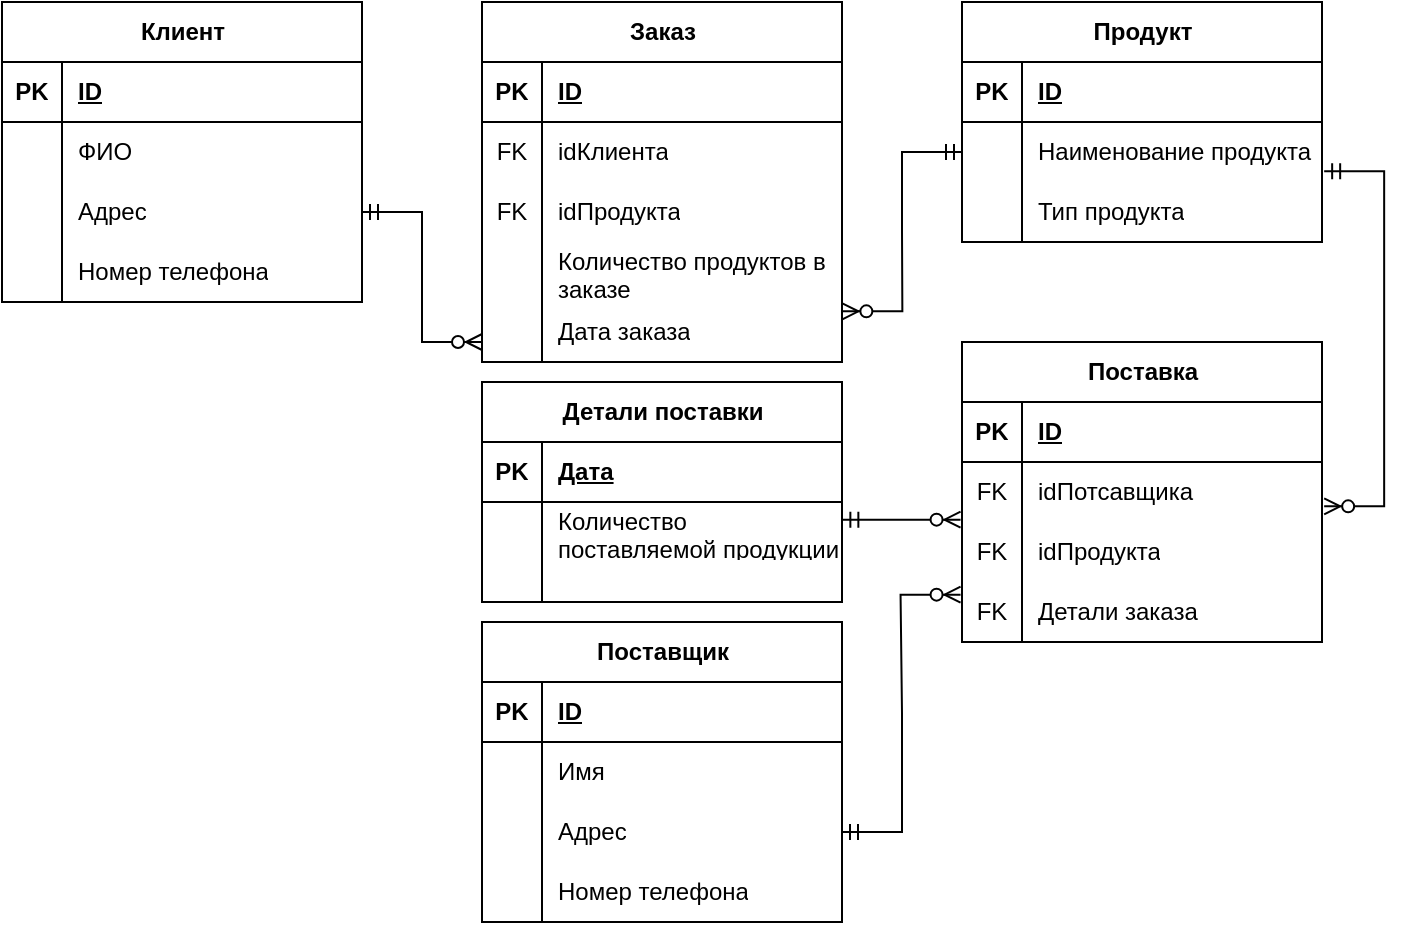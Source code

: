 <mxfile version="21.1.2" type="device">
  <diagram name="Page-1" id="e56a1550-8fbb-45ad-956c-1786394a9013">
    <mxGraphModel dx="824" dy="1772" grid="1" gridSize="10" guides="1" tooltips="1" connect="1" arrows="1" fold="1" page="1" pageScale="1" pageWidth="1100" pageHeight="850" background="none" math="0" shadow="0">
      <root>
        <mxCell id="0" />
        <mxCell id="1" parent="0" />
        <mxCell id="4J-q9b5O59UkSo8UKCiJ-1" value="Поставщик" style="shape=table;startSize=30;container=1;collapsible=1;childLayout=tableLayout;fixedRows=1;rowLines=0;fontStyle=1;align=center;resizeLast=1;html=1;" vertex="1" parent="1">
          <mxGeometry x="470" y="220" width="180" height="150" as="geometry" />
        </mxCell>
        <mxCell id="4J-q9b5O59UkSo8UKCiJ-2" value="" style="shape=tableRow;horizontal=0;startSize=0;swimlaneHead=0;swimlaneBody=0;fillColor=none;collapsible=0;dropTarget=0;points=[[0,0.5],[1,0.5]];portConstraint=eastwest;top=0;left=0;right=0;bottom=1;" vertex="1" parent="4J-q9b5O59UkSo8UKCiJ-1">
          <mxGeometry y="30" width="180" height="30" as="geometry" />
        </mxCell>
        <mxCell id="4J-q9b5O59UkSo8UKCiJ-3" value="PK" style="shape=partialRectangle;connectable=0;fillColor=none;top=0;left=0;bottom=0;right=0;fontStyle=1;overflow=hidden;whiteSpace=wrap;html=1;" vertex="1" parent="4J-q9b5O59UkSo8UKCiJ-2">
          <mxGeometry width="30" height="30" as="geometry">
            <mxRectangle width="30" height="30" as="alternateBounds" />
          </mxGeometry>
        </mxCell>
        <mxCell id="4J-q9b5O59UkSo8UKCiJ-4" value="ID" style="shape=partialRectangle;connectable=0;fillColor=none;top=0;left=0;bottom=0;right=0;align=left;spacingLeft=6;fontStyle=5;overflow=hidden;whiteSpace=wrap;html=1;" vertex="1" parent="4J-q9b5O59UkSo8UKCiJ-2">
          <mxGeometry x="30" width="150" height="30" as="geometry">
            <mxRectangle width="150" height="30" as="alternateBounds" />
          </mxGeometry>
        </mxCell>
        <mxCell id="4J-q9b5O59UkSo8UKCiJ-5" value="" style="shape=tableRow;horizontal=0;startSize=0;swimlaneHead=0;swimlaneBody=0;fillColor=none;collapsible=0;dropTarget=0;points=[[0,0.5],[1,0.5]];portConstraint=eastwest;top=0;left=0;right=0;bottom=0;" vertex="1" parent="4J-q9b5O59UkSo8UKCiJ-1">
          <mxGeometry y="60" width="180" height="30" as="geometry" />
        </mxCell>
        <mxCell id="4J-q9b5O59UkSo8UKCiJ-6" value="" style="shape=partialRectangle;connectable=0;fillColor=none;top=0;left=0;bottom=0;right=0;editable=1;overflow=hidden;whiteSpace=wrap;html=1;" vertex="1" parent="4J-q9b5O59UkSo8UKCiJ-5">
          <mxGeometry width="30" height="30" as="geometry">
            <mxRectangle width="30" height="30" as="alternateBounds" />
          </mxGeometry>
        </mxCell>
        <mxCell id="4J-q9b5O59UkSo8UKCiJ-7" value="Имя" style="shape=partialRectangle;connectable=0;fillColor=none;top=0;left=0;bottom=0;right=0;align=left;spacingLeft=6;overflow=hidden;whiteSpace=wrap;html=1;" vertex="1" parent="4J-q9b5O59UkSo8UKCiJ-5">
          <mxGeometry x="30" width="150" height="30" as="geometry">
            <mxRectangle width="150" height="30" as="alternateBounds" />
          </mxGeometry>
        </mxCell>
        <mxCell id="4J-q9b5O59UkSo8UKCiJ-8" value="" style="shape=tableRow;horizontal=0;startSize=0;swimlaneHead=0;swimlaneBody=0;fillColor=none;collapsible=0;dropTarget=0;points=[[0,0.5],[1,0.5]];portConstraint=eastwest;top=0;left=0;right=0;bottom=0;" vertex="1" parent="4J-q9b5O59UkSo8UKCiJ-1">
          <mxGeometry y="90" width="180" height="30" as="geometry" />
        </mxCell>
        <mxCell id="4J-q9b5O59UkSo8UKCiJ-9" value="" style="shape=partialRectangle;connectable=0;fillColor=none;top=0;left=0;bottom=0;right=0;editable=1;overflow=hidden;whiteSpace=wrap;html=1;" vertex="1" parent="4J-q9b5O59UkSo8UKCiJ-8">
          <mxGeometry width="30" height="30" as="geometry">
            <mxRectangle width="30" height="30" as="alternateBounds" />
          </mxGeometry>
        </mxCell>
        <mxCell id="4J-q9b5O59UkSo8UKCiJ-10" value="Адрес" style="shape=partialRectangle;connectable=0;fillColor=none;top=0;left=0;bottom=0;right=0;align=left;spacingLeft=6;overflow=hidden;whiteSpace=wrap;html=1;" vertex="1" parent="4J-q9b5O59UkSo8UKCiJ-8">
          <mxGeometry x="30" width="150" height="30" as="geometry">
            <mxRectangle width="150" height="30" as="alternateBounds" />
          </mxGeometry>
        </mxCell>
        <mxCell id="4J-q9b5O59UkSo8UKCiJ-11" value="" style="shape=tableRow;horizontal=0;startSize=0;swimlaneHead=0;swimlaneBody=0;fillColor=none;collapsible=0;dropTarget=0;points=[[0,0.5],[1,0.5]];portConstraint=eastwest;top=0;left=0;right=0;bottom=0;" vertex="1" parent="4J-q9b5O59UkSo8UKCiJ-1">
          <mxGeometry y="120" width="180" height="30" as="geometry" />
        </mxCell>
        <mxCell id="4J-q9b5O59UkSo8UKCiJ-12" value="" style="shape=partialRectangle;connectable=0;fillColor=none;top=0;left=0;bottom=0;right=0;editable=1;overflow=hidden;whiteSpace=wrap;html=1;" vertex="1" parent="4J-q9b5O59UkSo8UKCiJ-11">
          <mxGeometry width="30" height="30" as="geometry">
            <mxRectangle width="30" height="30" as="alternateBounds" />
          </mxGeometry>
        </mxCell>
        <mxCell id="4J-q9b5O59UkSo8UKCiJ-13" value="Номер телефона" style="shape=partialRectangle;connectable=0;fillColor=none;top=0;left=0;bottom=0;right=0;align=left;spacingLeft=6;overflow=hidden;whiteSpace=wrap;html=1;" vertex="1" parent="4J-q9b5O59UkSo8UKCiJ-11">
          <mxGeometry x="30" width="150" height="30" as="geometry">
            <mxRectangle width="150" height="30" as="alternateBounds" />
          </mxGeometry>
        </mxCell>
        <mxCell id="4J-q9b5O59UkSo8UKCiJ-26" value="Заказ" style="shape=table;startSize=30;container=1;collapsible=1;childLayout=tableLayout;fixedRows=1;rowLines=0;fontStyle=1;align=center;resizeLast=1;html=1;" vertex="1" parent="1">
          <mxGeometry x="470" y="-90" width="180" height="180" as="geometry" />
        </mxCell>
        <mxCell id="4J-q9b5O59UkSo8UKCiJ-27" value="" style="shape=tableRow;horizontal=0;startSize=0;swimlaneHead=0;swimlaneBody=0;fillColor=none;collapsible=0;dropTarget=0;points=[[0,0.5],[1,0.5]];portConstraint=eastwest;top=0;left=0;right=0;bottom=1;" vertex="1" parent="4J-q9b5O59UkSo8UKCiJ-26">
          <mxGeometry y="30" width="180" height="30" as="geometry" />
        </mxCell>
        <mxCell id="4J-q9b5O59UkSo8UKCiJ-28" value="PK" style="shape=partialRectangle;connectable=0;fillColor=none;top=0;left=0;bottom=0;right=0;fontStyle=1;overflow=hidden;whiteSpace=wrap;html=1;" vertex="1" parent="4J-q9b5O59UkSo8UKCiJ-27">
          <mxGeometry width="30" height="30" as="geometry">
            <mxRectangle width="30" height="30" as="alternateBounds" />
          </mxGeometry>
        </mxCell>
        <mxCell id="4J-q9b5O59UkSo8UKCiJ-29" value="ID" style="shape=partialRectangle;connectable=0;fillColor=none;top=0;left=0;bottom=0;right=0;align=left;spacingLeft=6;fontStyle=5;overflow=hidden;whiteSpace=wrap;html=1;" vertex="1" parent="4J-q9b5O59UkSo8UKCiJ-27">
          <mxGeometry x="30" width="150" height="30" as="geometry">
            <mxRectangle width="150" height="30" as="alternateBounds" />
          </mxGeometry>
        </mxCell>
        <mxCell id="4J-q9b5O59UkSo8UKCiJ-30" value="" style="shape=tableRow;horizontal=0;startSize=0;swimlaneHead=0;swimlaneBody=0;fillColor=none;collapsible=0;dropTarget=0;points=[[0,0.5],[1,0.5]];portConstraint=eastwest;top=0;left=0;right=0;bottom=0;" vertex="1" parent="4J-q9b5O59UkSo8UKCiJ-26">
          <mxGeometry y="60" width="180" height="30" as="geometry" />
        </mxCell>
        <mxCell id="4J-q9b5O59UkSo8UKCiJ-31" value="FK" style="shape=partialRectangle;connectable=0;fillColor=none;top=0;left=0;bottom=0;right=0;editable=1;overflow=hidden;whiteSpace=wrap;html=1;" vertex="1" parent="4J-q9b5O59UkSo8UKCiJ-30">
          <mxGeometry width="30" height="30" as="geometry">
            <mxRectangle width="30" height="30" as="alternateBounds" />
          </mxGeometry>
        </mxCell>
        <mxCell id="4J-q9b5O59UkSo8UKCiJ-32" value="idКлиента" style="shape=partialRectangle;connectable=0;fillColor=none;top=0;left=0;bottom=0;right=0;align=left;spacingLeft=6;overflow=hidden;whiteSpace=wrap;html=1;" vertex="1" parent="4J-q9b5O59UkSo8UKCiJ-30">
          <mxGeometry x="30" width="150" height="30" as="geometry">
            <mxRectangle width="150" height="30" as="alternateBounds" />
          </mxGeometry>
        </mxCell>
        <mxCell id="4J-q9b5O59UkSo8UKCiJ-33" value="" style="shape=tableRow;horizontal=0;startSize=0;swimlaneHead=0;swimlaneBody=0;fillColor=none;collapsible=0;dropTarget=0;points=[[0,0.5],[1,0.5]];portConstraint=eastwest;top=0;left=0;right=0;bottom=0;" vertex="1" parent="4J-q9b5O59UkSo8UKCiJ-26">
          <mxGeometry y="90" width="180" height="30" as="geometry" />
        </mxCell>
        <mxCell id="4J-q9b5O59UkSo8UKCiJ-34" value="FK" style="shape=partialRectangle;connectable=0;fillColor=none;top=0;left=0;bottom=0;right=0;editable=1;overflow=hidden;whiteSpace=wrap;html=1;" vertex="1" parent="4J-q9b5O59UkSo8UKCiJ-33">
          <mxGeometry width="30" height="30" as="geometry">
            <mxRectangle width="30" height="30" as="alternateBounds" />
          </mxGeometry>
        </mxCell>
        <mxCell id="4J-q9b5O59UkSo8UKCiJ-35" value="idПродукта" style="shape=partialRectangle;connectable=0;fillColor=none;top=0;left=0;bottom=0;right=0;align=left;spacingLeft=6;overflow=hidden;whiteSpace=wrap;html=1;" vertex="1" parent="4J-q9b5O59UkSo8UKCiJ-33">
          <mxGeometry x="30" width="150" height="30" as="geometry">
            <mxRectangle width="150" height="30" as="alternateBounds" />
          </mxGeometry>
        </mxCell>
        <mxCell id="4J-q9b5O59UkSo8UKCiJ-36" value="" style="shape=tableRow;horizontal=0;startSize=0;swimlaneHead=0;swimlaneBody=0;fillColor=none;collapsible=0;dropTarget=0;points=[[0,0.5],[1,0.5]];portConstraint=eastwest;top=0;left=0;right=0;bottom=0;" vertex="1" parent="4J-q9b5O59UkSo8UKCiJ-26">
          <mxGeometry y="120" width="180" height="30" as="geometry" />
        </mxCell>
        <mxCell id="4J-q9b5O59UkSo8UKCiJ-37" value="" style="shape=partialRectangle;connectable=0;fillColor=none;top=0;left=0;bottom=0;right=0;editable=1;overflow=hidden;whiteSpace=wrap;html=1;" vertex="1" parent="4J-q9b5O59UkSo8UKCiJ-36">
          <mxGeometry width="30" height="30" as="geometry">
            <mxRectangle width="30" height="30" as="alternateBounds" />
          </mxGeometry>
        </mxCell>
        <mxCell id="4J-q9b5O59UkSo8UKCiJ-38" value="Количество продуктов в заказе" style="shape=partialRectangle;connectable=0;fillColor=none;top=0;left=0;bottom=0;right=0;align=left;spacingLeft=6;overflow=hidden;whiteSpace=wrap;html=1;" vertex="1" parent="4J-q9b5O59UkSo8UKCiJ-36">
          <mxGeometry x="30" width="150" height="30" as="geometry">
            <mxRectangle width="150" height="30" as="alternateBounds" />
          </mxGeometry>
        </mxCell>
        <mxCell id="4J-q9b5O59UkSo8UKCiJ-39" value="" style="shape=partialRectangle;connectable=0;fillColor=none;top=0;left=0;bottom=0;right=0;editable=1;overflow=hidden;whiteSpace=wrap;html=1;" vertex="1" parent="1">
          <mxGeometry x="470" y="60" width="30" height="30" as="geometry">
            <mxRectangle width="30" height="30" as="alternateBounds" />
          </mxGeometry>
        </mxCell>
        <mxCell id="4J-q9b5O59UkSo8UKCiJ-40" value="Дата заказа" style="shape=partialRectangle;connectable=0;fillColor=none;top=0;left=0;bottom=0;right=0;align=left;spacingLeft=6;overflow=hidden;whiteSpace=wrap;html=1;" vertex="1" parent="1">
          <mxGeometry x="500" y="60" width="150" height="30" as="geometry">
            <mxRectangle width="150" height="30" as="alternateBounds" />
          </mxGeometry>
        </mxCell>
        <mxCell id="4J-q9b5O59UkSo8UKCiJ-41" value="" style="endArrow=none;html=1;rounded=0;" edge="1" parent="1">
          <mxGeometry width="50" height="50" relative="1" as="geometry">
            <mxPoint x="500" y="90" as="sourcePoint" />
            <mxPoint x="500" y="60" as="targetPoint" />
          </mxGeometry>
        </mxCell>
        <mxCell id="4J-q9b5O59UkSo8UKCiJ-46" value="Клиент" style="shape=table;startSize=30;container=1;collapsible=1;childLayout=tableLayout;fixedRows=1;rowLines=0;fontStyle=1;align=center;resizeLast=1;html=1;" vertex="1" parent="1">
          <mxGeometry x="230" y="-90" width="180" height="150" as="geometry" />
        </mxCell>
        <mxCell id="4J-q9b5O59UkSo8UKCiJ-47" value="" style="shape=tableRow;horizontal=0;startSize=0;swimlaneHead=0;swimlaneBody=0;fillColor=none;collapsible=0;dropTarget=0;points=[[0,0.5],[1,0.5]];portConstraint=eastwest;top=0;left=0;right=0;bottom=1;" vertex="1" parent="4J-q9b5O59UkSo8UKCiJ-46">
          <mxGeometry y="30" width="180" height="30" as="geometry" />
        </mxCell>
        <mxCell id="4J-q9b5O59UkSo8UKCiJ-48" value="PK" style="shape=partialRectangle;connectable=0;fillColor=none;top=0;left=0;bottom=0;right=0;fontStyle=1;overflow=hidden;whiteSpace=wrap;html=1;" vertex="1" parent="4J-q9b5O59UkSo8UKCiJ-47">
          <mxGeometry width="30" height="30" as="geometry">
            <mxRectangle width="30" height="30" as="alternateBounds" />
          </mxGeometry>
        </mxCell>
        <mxCell id="4J-q9b5O59UkSo8UKCiJ-49" value="ID" style="shape=partialRectangle;connectable=0;fillColor=none;top=0;left=0;bottom=0;right=0;align=left;spacingLeft=6;fontStyle=5;overflow=hidden;whiteSpace=wrap;html=1;" vertex="1" parent="4J-q9b5O59UkSo8UKCiJ-47">
          <mxGeometry x="30" width="150" height="30" as="geometry">
            <mxRectangle width="150" height="30" as="alternateBounds" />
          </mxGeometry>
        </mxCell>
        <mxCell id="4J-q9b5O59UkSo8UKCiJ-50" value="" style="shape=tableRow;horizontal=0;startSize=0;swimlaneHead=0;swimlaneBody=0;fillColor=none;collapsible=0;dropTarget=0;points=[[0,0.5],[1,0.5]];portConstraint=eastwest;top=0;left=0;right=0;bottom=0;" vertex="1" parent="4J-q9b5O59UkSo8UKCiJ-46">
          <mxGeometry y="60" width="180" height="30" as="geometry" />
        </mxCell>
        <mxCell id="4J-q9b5O59UkSo8UKCiJ-51" value="" style="shape=partialRectangle;connectable=0;fillColor=none;top=0;left=0;bottom=0;right=0;editable=1;overflow=hidden;whiteSpace=wrap;html=1;" vertex="1" parent="4J-q9b5O59UkSo8UKCiJ-50">
          <mxGeometry width="30" height="30" as="geometry">
            <mxRectangle width="30" height="30" as="alternateBounds" />
          </mxGeometry>
        </mxCell>
        <mxCell id="4J-q9b5O59UkSo8UKCiJ-52" value="ФИО" style="shape=partialRectangle;connectable=0;fillColor=none;top=0;left=0;bottom=0;right=0;align=left;spacingLeft=6;overflow=hidden;whiteSpace=wrap;html=1;" vertex="1" parent="4J-q9b5O59UkSo8UKCiJ-50">
          <mxGeometry x="30" width="150" height="30" as="geometry">
            <mxRectangle width="150" height="30" as="alternateBounds" />
          </mxGeometry>
        </mxCell>
        <mxCell id="4J-q9b5O59UkSo8UKCiJ-53" value="" style="shape=tableRow;horizontal=0;startSize=0;swimlaneHead=0;swimlaneBody=0;fillColor=none;collapsible=0;dropTarget=0;points=[[0,0.5],[1,0.5]];portConstraint=eastwest;top=0;left=0;right=0;bottom=0;" vertex="1" parent="4J-q9b5O59UkSo8UKCiJ-46">
          <mxGeometry y="90" width="180" height="30" as="geometry" />
        </mxCell>
        <mxCell id="4J-q9b5O59UkSo8UKCiJ-54" value="" style="shape=partialRectangle;connectable=0;fillColor=none;top=0;left=0;bottom=0;right=0;editable=1;overflow=hidden;whiteSpace=wrap;html=1;" vertex="1" parent="4J-q9b5O59UkSo8UKCiJ-53">
          <mxGeometry width="30" height="30" as="geometry">
            <mxRectangle width="30" height="30" as="alternateBounds" />
          </mxGeometry>
        </mxCell>
        <mxCell id="4J-q9b5O59UkSo8UKCiJ-55" value="Адрес" style="shape=partialRectangle;connectable=0;fillColor=none;top=0;left=0;bottom=0;right=0;align=left;spacingLeft=6;overflow=hidden;whiteSpace=wrap;html=1;" vertex="1" parent="4J-q9b5O59UkSo8UKCiJ-53">
          <mxGeometry x="30" width="150" height="30" as="geometry">
            <mxRectangle width="150" height="30" as="alternateBounds" />
          </mxGeometry>
        </mxCell>
        <mxCell id="4J-q9b5O59UkSo8UKCiJ-56" value="" style="shape=tableRow;horizontal=0;startSize=0;swimlaneHead=0;swimlaneBody=0;fillColor=none;collapsible=0;dropTarget=0;points=[[0,0.5],[1,0.5]];portConstraint=eastwest;top=0;left=0;right=0;bottom=0;" vertex="1" parent="4J-q9b5O59UkSo8UKCiJ-46">
          <mxGeometry y="120" width="180" height="30" as="geometry" />
        </mxCell>
        <mxCell id="4J-q9b5O59UkSo8UKCiJ-57" value="" style="shape=partialRectangle;connectable=0;fillColor=none;top=0;left=0;bottom=0;right=0;editable=1;overflow=hidden;whiteSpace=wrap;html=1;" vertex="1" parent="4J-q9b5O59UkSo8UKCiJ-56">
          <mxGeometry width="30" height="30" as="geometry">
            <mxRectangle width="30" height="30" as="alternateBounds" />
          </mxGeometry>
        </mxCell>
        <mxCell id="4J-q9b5O59UkSo8UKCiJ-58" value="Номер телефона" style="shape=partialRectangle;connectable=0;fillColor=none;top=0;left=0;bottom=0;right=0;align=left;spacingLeft=6;overflow=hidden;whiteSpace=wrap;html=1;" vertex="1" parent="4J-q9b5O59UkSo8UKCiJ-56">
          <mxGeometry x="30" width="150" height="30" as="geometry">
            <mxRectangle width="150" height="30" as="alternateBounds" />
          </mxGeometry>
        </mxCell>
        <mxCell id="4J-q9b5O59UkSo8UKCiJ-59" value="Продукт" style="shape=table;startSize=30;container=1;collapsible=1;childLayout=tableLayout;fixedRows=1;rowLines=0;fontStyle=1;align=center;resizeLast=1;html=1;" vertex="1" parent="1">
          <mxGeometry x="710" y="-90" width="180" height="120" as="geometry" />
        </mxCell>
        <mxCell id="4J-q9b5O59UkSo8UKCiJ-60" value="" style="shape=tableRow;horizontal=0;startSize=0;swimlaneHead=0;swimlaneBody=0;fillColor=none;collapsible=0;dropTarget=0;points=[[0,0.5],[1,0.5]];portConstraint=eastwest;top=0;left=0;right=0;bottom=1;" vertex="1" parent="4J-q9b5O59UkSo8UKCiJ-59">
          <mxGeometry y="30" width="180" height="30" as="geometry" />
        </mxCell>
        <mxCell id="4J-q9b5O59UkSo8UKCiJ-61" value="PK" style="shape=partialRectangle;connectable=0;fillColor=none;top=0;left=0;bottom=0;right=0;fontStyle=1;overflow=hidden;whiteSpace=wrap;html=1;" vertex="1" parent="4J-q9b5O59UkSo8UKCiJ-60">
          <mxGeometry width="30" height="30" as="geometry">
            <mxRectangle width="30" height="30" as="alternateBounds" />
          </mxGeometry>
        </mxCell>
        <mxCell id="4J-q9b5O59UkSo8UKCiJ-62" value="ID" style="shape=partialRectangle;connectable=0;fillColor=none;top=0;left=0;bottom=0;right=0;align=left;spacingLeft=6;fontStyle=5;overflow=hidden;whiteSpace=wrap;html=1;" vertex="1" parent="4J-q9b5O59UkSo8UKCiJ-60">
          <mxGeometry x="30" width="150" height="30" as="geometry">
            <mxRectangle width="150" height="30" as="alternateBounds" />
          </mxGeometry>
        </mxCell>
        <mxCell id="4J-q9b5O59UkSo8UKCiJ-63" value="" style="shape=tableRow;horizontal=0;startSize=0;swimlaneHead=0;swimlaneBody=0;fillColor=none;collapsible=0;dropTarget=0;points=[[0,0.5],[1,0.5]];portConstraint=eastwest;top=0;left=0;right=0;bottom=0;" vertex="1" parent="4J-q9b5O59UkSo8UKCiJ-59">
          <mxGeometry y="60" width="180" height="30" as="geometry" />
        </mxCell>
        <mxCell id="4J-q9b5O59UkSo8UKCiJ-64" value="" style="shape=partialRectangle;connectable=0;fillColor=none;top=0;left=0;bottom=0;right=0;editable=1;overflow=hidden;whiteSpace=wrap;html=1;" vertex="1" parent="4J-q9b5O59UkSo8UKCiJ-63">
          <mxGeometry width="30" height="30" as="geometry">
            <mxRectangle width="30" height="30" as="alternateBounds" />
          </mxGeometry>
        </mxCell>
        <mxCell id="4J-q9b5O59UkSo8UKCiJ-65" value="Наименование продукта" style="shape=partialRectangle;connectable=0;fillColor=none;top=0;left=0;bottom=0;right=0;align=left;spacingLeft=6;overflow=hidden;whiteSpace=wrap;html=1;" vertex="1" parent="4J-q9b5O59UkSo8UKCiJ-63">
          <mxGeometry x="30" width="150" height="30" as="geometry">
            <mxRectangle width="150" height="30" as="alternateBounds" />
          </mxGeometry>
        </mxCell>
        <mxCell id="4J-q9b5O59UkSo8UKCiJ-66" value="" style="shape=tableRow;horizontal=0;startSize=0;swimlaneHead=0;swimlaneBody=0;fillColor=none;collapsible=0;dropTarget=0;points=[[0,0.5],[1,0.5]];portConstraint=eastwest;top=0;left=0;right=0;bottom=0;" vertex="1" parent="4J-q9b5O59UkSo8UKCiJ-59">
          <mxGeometry y="90" width="180" height="30" as="geometry" />
        </mxCell>
        <mxCell id="4J-q9b5O59UkSo8UKCiJ-67" value="" style="shape=partialRectangle;connectable=0;fillColor=none;top=0;left=0;bottom=0;right=0;editable=1;overflow=hidden;whiteSpace=wrap;html=1;" vertex="1" parent="4J-q9b5O59UkSo8UKCiJ-66">
          <mxGeometry width="30" height="30" as="geometry">
            <mxRectangle width="30" height="30" as="alternateBounds" />
          </mxGeometry>
        </mxCell>
        <mxCell id="4J-q9b5O59UkSo8UKCiJ-68" value="Тип продукта" style="shape=partialRectangle;connectable=0;fillColor=none;top=0;left=0;bottom=0;right=0;align=left;spacingLeft=6;overflow=hidden;whiteSpace=wrap;html=1;" vertex="1" parent="4J-q9b5O59UkSo8UKCiJ-66">
          <mxGeometry x="30" width="150" height="30" as="geometry">
            <mxRectangle width="150" height="30" as="alternateBounds" />
          </mxGeometry>
        </mxCell>
        <mxCell id="4J-q9b5O59UkSo8UKCiJ-72" value="Поставка" style="shape=table;startSize=30;container=1;collapsible=1;childLayout=tableLayout;fixedRows=1;rowLines=0;fontStyle=1;align=center;resizeLast=1;html=1;" vertex="1" parent="1">
          <mxGeometry x="710" y="80" width="180" height="150" as="geometry" />
        </mxCell>
        <mxCell id="4J-q9b5O59UkSo8UKCiJ-73" value="" style="shape=tableRow;horizontal=0;startSize=0;swimlaneHead=0;swimlaneBody=0;fillColor=none;collapsible=0;dropTarget=0;points=[[0,0.5],[1,0.5]];portConstraint=eastwest;top=0;left=0;right=0;bottom=1;" vertex="1" parent="4J-q9b5O59UkSo8UKCiJ-72">
          <mxGeometry y="30" width="180" height="30" as="geometry" />
        </mxCell>
        <mxCell id="4J-q9b5O59UkSo8UKCiJ-74" value="PK" style="shape=partialRectangle;connectable=0;fillColor=none;top=0;left=0;bottom=0;right=0;fontStyle=1;overflow=hidden;whiteSpace=wrap;html=1;" vertex="1" parent="4J-q9b5O59UkSo8UKCiJ-73">
          <mxGeometry width="30" height="30" as="geometry">
            <mxRectangle width="30" height="30" as="alternateBounds" />
          </mxGeometry>
        </mxCell>
        <mxCell id="4J-q9b5O59UkSo8UKCiJ-75" value="ID" style="shape=partialRectangle;connectable=0;fillColor=none;top=0;left=0;bottom=0;right=0;align=left;spacingLeft=6;fontStyle=5;overflow=hidden;whiteSpace=wrap;html=1;" vertex="1" parent="4J-q9b5O59UkSo8UKCiJ-73">
          <mxGeometry x="30" width="150" height="30" as="geometry">
            <mxRectangle width="150" height="30" as="alternateBounds" />
          </mxGeometry>
        </mxCell>
        <mxCell id="4J-q9b5O59UkSo8UKCiJ-76" value="" style="shape=tableRow;horizontal=0;startSize=0;swimlaneHead=0;swimlaneBody=0;fillColor=none;collapsible=0;dropTarget=0;points=[[0,0.5],[1,0.5]];portConstraint=eastwest;top=0;left=0;right=0;bottom=0;" vertex="1" parent="4J-q9b5O59UkSo8UKCiJ-72">
          <mxGeometry y="60" width="180" height="30" as="geometry" />
        </mxCell>
        <mxCell id="4J-q9b5O59UkSo8UKCiJ-77" value="FK" style="shape=partialRectangle;connectable=0;fillColor=none;top=0;left=0;bottom=0;right=0;editable=1;overflow=hidden;whiteSpace=wrap;html=1;" vertex="1" parent="4J-q9b5O59UkSo8UKCiJ-76">
          <mxGeometry width="30" height="30" as="geometry">
            <mxRectangle width="30" height="30" as="alternateBounds" />
          </mxGeometry>
        </mxCell>
        <mxCell id="4J-q9b5O59UkSo8UKCiJ-78" value="idПотсавщика" style="shape=partialRectangle;connectable=0;fillColor=none;top=0;left=0;bottom=0;right=0;align=left;spacingLeft=6;overflow=hidden;whiteSpace=wrap;html=1;" vertex="1" parent="4J-q9b5O59UkSo8UKCiJ-76">
          <mxGeometry x="30" width="150" height="30" as="geometry">
            <mxRectangle width="150" height="30" as="alternateBounds" />
          </mxGeometry>
        </mxCell>
        <mxCell id="4J-q9b5O59UkSo8UKCiJ-79" value="" style="shape=tableRow;horizontal=0;startSize=0;swimlaneHead=0;swimlaneBody=0;fillColor=none;collapsible=0;dropTarget=0;points=[[0,0.5],[1,0.5]];portConstraint=eastwest;top=0;left=0;right=0;bottom=0;" vertex="1" parent="4J-q9b5O59UkSo8UKCiJ-72">
          <mxGeometry y="90" width="180" height="30" as="geometry" />
        </mxCell>
        <mxCell id="4J-q9b5O59UkSo8UKCiJ-80" value="FK" style="shape=partialRectangle;connectable=0;fillColor=none;top=0;left=0;bottom=0;right=0;editable=1;overflow=hidden;whiteSpace=wrap;html=1;" vertex="1" parent="4J-q9b5O59UkSo8UKCiJ-79">
          <mxGeometry width="30" height="30" as="geometry">
            <mxRectangle width="30" height="30" as="alternateBounds" />
          </mxGeometry>
        </mxCell>
        <mxCell id="4J-q9b5O59UkSo8UKCiJ-81" value="idПродукта" style="shape=partialRectangle;connectable=0;fillColor=none;top=0;left=0;bottom=0;right=0;align=left;spacingLeft=6;overflow=hidden;whiteSpace=wrap;html=1;" vertex="1" parent="4J-q9b5O59UkSo8UKCiJ-79">
          <mxGeometry x="30" width="150" height="30" as="geometry">
            <mxRectangle width="150" height="30" as="alternateBounds" />
          </mxGeometry>
        </mxCell>
        <mxCell id="4J-q9b5O59UkSo8UKCiJ-82" value="" style="shape=tableRow;horizontal=0;startSize=0;swimlaneHead=0;swimlaneBody=0;fillColor=none;collapsible=0;dropTarget=0;points=[[0,0.5],[1,0.5]];portConstraint=eastwest;top=0;left=0;right=0;bottom=0;" vertex="1" parent="4J-q9b5O59UkSo8UKCiJ-72">
          <mxGeometry y="120" width="180" height="30" as="geometry" />
        </mxCell>
        <mxCell id="4J-q9b5O59UkSo8UKCiJ-83" value="FK" style="shape=partialRectangle;connectable=0;fillColor=none;top=0;left=0;bottom=0;right=0;editable=1;overflow=hidden;whiteSpace=wrap;html=1;" vertex="1" parent="4J-q9b5O59UkSo8UKCiJ-82">
          <mxGeometry width="30" height="30" as="geometry">
            <mxRectangle width="30" height="30" as="alternateBounds" />
          </mxGeometry>
        </mxCell>
        <mxCell id="4J-q9b5O59UkSo8UKCiJ-84" value="Детали заказа" style="shape=partialRectangle;connectable=0;fillColor=none;top=0;left=0;bottom=0;right=0;align=left;spacingLeft=6;overflow=hidden;whiteSpace=wrap;html=1;" vertex="1" parent="4J-q9b5O59UkSo8UKCiJ-82">
          <mxGeometry x="30" width="150" height="30" as="geometry">
            <mxRectangle width="150" height="30" as="alternateBounds" />
          </mxGeometry>
        </mxCell>
        <mxCell id="4J-q9b5O59UkSo8UKCiJ-85" value="Детали поставки" style="shape=table;startSize=30;container=1;collapsible=1;childLayout=tableLayout;fixedRows=1;rowLines=0;fontStyle=1;align=center;resizeLast=1;html=1;" vertex="1" parent="1">
          <mxGeometry x="470" y="100" width="180" height="110" as="geometry" />
        </mxCell>
        <mxCell id="4J-q9b5O59UkSo8UKCiJ-86" value="" style="shape=tableRow;horizontal=0;startSize=0;swimlaneHead=0;swimlaneBody=0;fillColor=none;collapsible=0;dropTarget=0;points=[[0,0.5],[1,0.5]];portConstraint=eastwest;top=0;left=0;right=0;bottom=1;" vertex="1" parent="4J-q9b5O59UkSo8UKCiJ-85">
          <mxGeometry y="30" width="180" height="30" as="geometry" />
        </mxCell>
        <mxCell id="4J-q9b5O59UkSo8UKCiJ-87" value="PK" style="shape=partialRectangle;connectable=0;fillColor=none;top=0;left=0;bottom=0;right=0;fontStyle=1;overflow=hidden;whiteSpace=wrap;html=1;" vertex="1" parent="4J-q9b5O59UkSo8UKCiJ-86">
          <mxGeometry width="30" height="30" as="geometry">
            <mxRectangle width="30" height="30" as="alternateBounds" />
          </mxGeometry>
        </mxCell>
        <mxCell id="4J-q9b5O59UkSo8UKCiJ-88" value="Дата" style="shape=partialRectangle;connectable=0;fillColor=none;top=0;left=0;bottom=0;right=0;align=left;spacingLeft=6;fontStyle=5;overflow=hidden;whiteSpace=wrap;html=1;" vertex="1" parent="4J-q9b5O59UkSo8UKCiJ-86">
          <mxGeometry x="30" width="150" height="30" as="geometry">
            <mxRectangle width="150" height="30" as="alternateBounds" />
          </mxGeometry>
        </mxCell>
        <mxCell id="4J-q9b5O59UkSo8UKCiJ-89" value="" style="shape=tableRow;horizontal=0;startSize=0;swimlaneHead=0;swimlaneBody=0;fillColor=none;collapsible=0;dropTarget=0;points=[[0,0.5],[1,0.5]];portConstraint=eastwest;top=0;left=0;right=0;bottom=0;" vertex="1" parent="4J-q9b5O59UkSo8UKCiJ-85">
          <mxGeometry y="60" width="180" height="30" as="geometry" />
        </mxCell>
        <mxCell id="4J-q9b5O59UkSo8UKCiJ-90" value="" style="shape=partialRectangle;connectable=0;fillColor=none;top=0;left=0;bottom=0;right=0;editable=1;overflow=hidden;whiteSpace=wrap;html=1;" vertex="1" parent="4J-q9b5O59UkSo8UKCiJ-89">
          <mxGeometry width="30" height="30" as="geometry">
            <mxRectangle width="30" height="30" as="alternateBounds" />
          </mxGeometry>
        </mxCell>
        <mxCell id="4J-q9b5O59UkSo8UKCiJ-91" value="Количество поставляемой продукции" style="shape=partialRectangle;connectable=0;fillColor=none;top=0;left=0;bottom=0;right=0;align=left;spacingLeft=6;overflow=hidden;whiteSpace=wrap;html=1;" vertex="1" parent="4J-q9b5O59UkSo8UKCiJ-89">
          <mxGeometry x="30" width="150" height="30" as="geometry">
            <mxRectangle width="150" height="30" as="alternateBounds" />
          </mxGeometry>
        </mxCell>
        <mxCell id="4J-q9b5O59UkSo8UKCiJ-92" value="" style="shape=tableRow;horizontal=0;startSize=0;swimlaneHead=0;swimlaneBody=0;fillColor=none;collapsible=0;dropTarget=0;points=[[0,0.5],[1,0.5]];portConstraint=eastwest;top=0;left=0;right=0;bottom=0;" vertex="1" parent="4J-q9b5O59UkSo8UKCiJ-85">
          <mxGeometry y="90" width="180" height="20" as="geometry" />
        </mxCell>
        <mxCell id="4J-q9b5O59UkSo8UKCiJ-93" value="" style="shape=partialRectangle;connectable=0;fillColor=none;top=0;left=0;bottom=0;right=0;editable=1;overflow=hidden;whiteSpace=wrap;html=1;" vertex="1" parent="4J-q9b5O59UkSo8UKCiJ-92">
          <mxGeometry width="30" height="20" as="geometry">
            <mxRectangle width="30" height="20" as="alternateBounds" />
          </mxGeometry>
        </mxCell>
        <mxCell id="4J-q9b5O59UkSo8UKCiJ-94" value="" style="shape=partialRectangle;connectable=0;fillColor=none;top=0;left=0;bottom=0;right=0;align=left;spacingLeft=6;overflow=hidden;whiteSpace=wrap;html=1;" vertex="1" parent="4J-q9b5O59UkSo8UKCiJ-92">
          <mxGeometry x="30" width="150" height="20" as="geometry">
            <mxRectangle width="150" height="20" as="alternateBounds" />
          </mxGeometry>
        </mxCell>
        <mxCell id="4J-q9b5O59UkSo8UKCiJ-107" value="" style="edgeStyle=entityRelationEdgeStyle;fontSize=12;html=1;endArrow=ERzeroToMany;startArrow=ERmandOne;rounded=0;jumpStyle=none;entryX=-0.004;entryY=-0.039;entryDx=0;entryDy=0;entryPerimeter=0;exitX=1.001;exitY=0.294;exitDx=0;exitDy=0;exitPerimeter=0;" edge="1" parent="1" source="4J-q9b5O59UkSo8UKCiJ-89" target="4J-q9b5O59UkSo8UKCiJ-79">
          <mxGeometry width="100" height="100" relative="1" as="geometry">
            <mxPoint x="590" y="440" as="sourcePoint" />
            <mxPoint x="680" y="440" as="targetPoint" />
          </mxGeometry>
        </mxCell>
        <mxCell id="4J-q9b5O59UkSo8UKCiJ-108" value="" style="edgeStyle=entityRelationEdgeStyle;fontSize=12;html=1;endArrow=ERzeroToMany;startArrow=ERmandOne;rounded=0;jumpStyle=none;exitX=1;exitY=0.5;exitDx=0;exitDy=0;" edge="1" parent="1" source="4J-q9b5O59UkSo8UKCiJ-53">
          <mxGeometry width="100" height="100" relative="1" as="geometry">
            <mxPoint x="380" y="80" as="sourcePoint" />
            <mxPoint x="470" y="80" as="targetPoint" />
          </mxGeometry>
        </mxCell>
        <mxCell id="4J-q9b5O59UkSo8UKCiJ-109" value="" style="edgeStyle=entityRelationEdgeStyle;fontSize=12;html=1;endArrow=ERzeroToMany;startArrow=ERmandOne;rounded=0;jumpStyle=none;entryX=1.001;entryY=1.156;entryDx=0;entryDy=0;entryPerimeter=0;exitX=0;exitY=0.5;exitDx=0;exitDy=0;" edge="1" parent="1" source="4J-q9b5O59UkSo8UKCiJ-63" target="4J-q9b5O59UkSo8UKCiJ-36">
          <mxGeometry width="100" height="100" relative="1" as="geometry">
            <mxPoint x="640" y="74.58" as="sourcePoint" />
            <mxPoint x="730" y="74.58" as="targetPoint" />
          </mxGeometry>
        </mxCell>
        <mxCell id="4J-q9b5O59UkSo8UKCiJ-114" value="" style="edgeStyle=entityRelationEdgeStyle;fontSize=12;html=1;endArrow=ERzeroToMany;startArrow=ERmandOne;rounded=0;jumpStyle=none;exitX=1.006;exitY=0.822;exitDx=0;exitDy=0;exitPerimeter=0;entryX=1.006;entryY=0.739;entryDx=0;entryDy=0;entryPerimeter=0;" edge="1" parent="1" source="4J-q9b5O59UkSo8UKCiJ-63" target="4J-q9b5O59UkSo8UKCiJ-76">
          <mxGeometry width="100" height="100" relative="1" as="geometry">
            <mxPoint x="480" y="420" as="sourcePoint" />
            <mxPoint x="970" y="130" as="targetPoint" />
          </mxGeometry>
        </mxCell>
        <mxCell id="4J-q9b5O59UkSo8UKCiJ-115" value="" style="edgeStyle=entityRelationEdgeStyle;fontSize=12;html=1;endArrow=ERzeroToMany;startArrow=ERmandOne;rounded=0;jumpStyle=none;exitX=1;exitY=0.5;exitDx=0;exitDy=0;entryX=-0.004;entryY=0.211;entryDx=0;entryDy=0;entryPerimeter=0;" edge="1" parent="1" source="4J-q9b5O59UkSo8UKCiJ-8" target="4J-q9b5O59UkSo8UKCiJ-82">
          <mxGeometry width="100" height="100" relative="1" as="geometry">
            <mxPoint x="340" y="600" as="sourcePoint" />
            <mxPoint x="430" y="600" as="targetPoint" />
          </mxGeometry>
        </mxCell>
      </root>
    </mxGraphModel>
  </diagram>
</mxfile>

